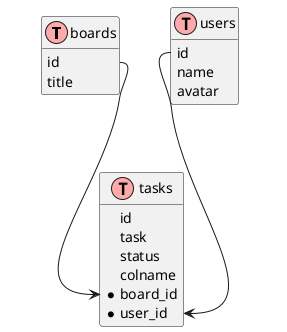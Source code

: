 @startuml
!define table(x) class x << (T,#FFAAAA) >>
!define foreign_key(x) *x
hide methods 
hide stereotypes

table(boards) {
    id
    title
}

table(users) {
    id
    name
    avatar
}

table(tasks) {
    id
    task
    status
    colname
    foreign_key(board_id)
    foreign_key(user_id)
}

boards::id --> tasks::board_id
users::id --> tasks::user_id

@enduml